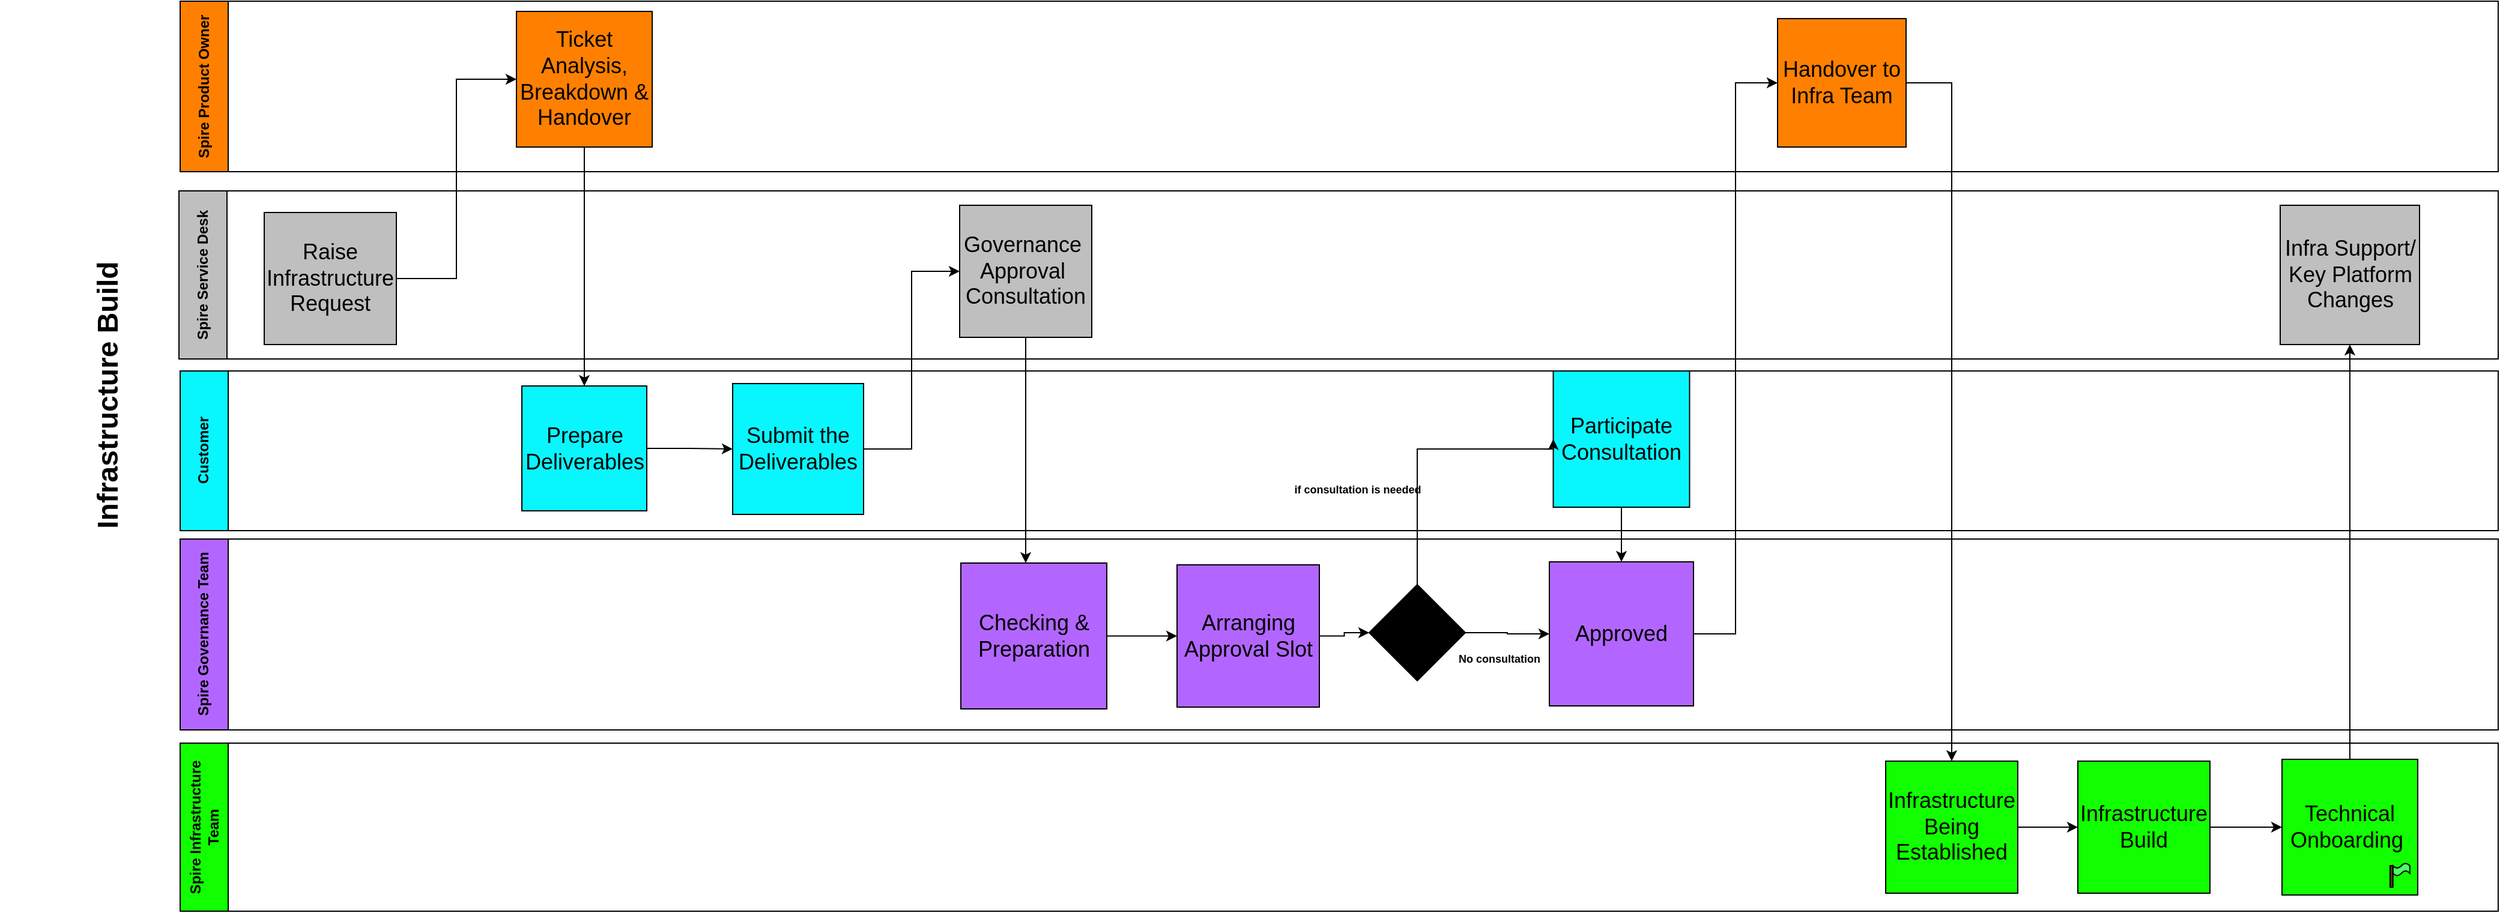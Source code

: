 <mxfile version="24.7.6">
  <diagram name="Page-1" id="jH9X4JJsDZ_ZStQkH7_o">
    <mxGraphModel dx="4080" dy="33" grid="1" gridSize="10" guides="1" tooltips="1" connect="1" arrows="1" fold="1" page="1" pageScale="1" pageWidth="850" pageHeight="1100" math="0" shadow="0">
      <root>
        <mxCell id="0" />
        <mxCell id="1" parent="0" />
        <mxCell id="cWoOzR-e5X7Kn0Fterwq-216" style="edgeStyle=orthogonalEdgeStyle;rounded=0;orthogonalLoop=1;jettySize=auto;html=1;exitX=0.5;exitY=1;exitDx=0;exitDy=0;entryX=0.5;entryY=0;entryDx=0;entryDy=0;" parent="1" edge="1">
          <mxGeometry relative="1" as="geometry">
            <mxPoint x="851" y="739" as="targetPoint" />
          </mxGeometry>
        </mxCell>
        <mxCell id="cWoOzR-e5X7Kn0Fterwq-221" style="edgeStyle=orthogonalEdgeStyle;rounded=0;orthogonalLoop=1;jettySize=auto;html=1;exitX=0.5;exitY=1;exitDx=0;exitDy=0;entryX=0.5;entryY=0;entryDx=0;entryDy=0;" parent="1" edge="1">
          <mxGeometry relative="1" as="geometry">
            <mxPoint x="1146.75" y="837" as="sourcePoint" />
          </mxGeometry>
        </mxCell>
        <mxCell id="cWoOzR-e5X7Kn0Fterwq-222" style="edgeStyle=orthogonalEdgeStyle;rounded=0;orthogonalLoop=1;jettySize=auto;html=1;exitX=1;exitY=0.5;exitDx=0;exitDy=0;entryX=0.5;entryY=1;entryDx=0;entryDy=0;" parent="1" edge="1">
          <mxGeometry relative="1" as="geometry">
            <mxPoint x="1263.5" y="541" as="targetPoint" />
          </mxGeometry>
        </mxCell>
        <mxCell id="cWoOzR-e5X7Kn0Fterwq-224" style="edgeStyle=orthogonalEdgeStyle;rounded=0;orthogonalLoop=1;jettySize=auto;html=1;exitX=1;exitY=0.5;exitDx=0;exitDy=0;entryX=0.5;entryY=0;entryDx=0;entryDy=0;" parent="1" edge="1">
          <mxGeometry relative="1" as="geometry">
            <mxPoint x="1317" y="487.5" as="sourcePoint" />
          </mxGeometry>
        </mxCell>
        <mxCell id="cWoOzR-e5X7Kn0Fterwq-225" style="edgeStyle=orthogonalEdgeStyle;rounded=0;orthogonalLoop=1;jettySize=auto;html=1;entryX=0.5;entryY=1;entryDx=0;entryDy=0;exitX=0.5;exitY=0;exitDx=0;exitDy=0;" parent="1" edge="1">
          <mxGeometry relative="1" as="geometry">
            <mxPoint x="1610.5" y="1045" as="sourcePoint" />
          </mxGeometry>
        </mxCell>
        <mxCell id="cWoOzR-e5X7Kn0Fterwq-226" style="edgeStyle=orthogonalEdgeStyle;rounded=0;orthogonalLoop=1;jettySize=auto;html=1;entryX=0;entryY=0.5;entryDx=0;entryDy=0;" parent="1" edge="1">
          <mxGeometry relative="1" as="geometry">
            <mxPoint x="1950" y="489.5" as="targetPoint" />
          </mxGeometry>
        </mxCell>
        <mxCell id="cWoOzR-e5X7Kn0Fterwq-227" style="edgeStyle=orthogonalEdgeStyle;rounded=0;orthogonalLoop=1;jettySize=auto;html=1;entryX=0;entryY=0.5;entryDx=0;entryDy=0;" parent="1" edge="1">
          <mxGeometry relative="1" as="geometry">
            <mxPoint x="2223.5" y="781.6" as="sourcePoint" />
          </mxGeometry>
        </mxCell>
        <mxCell id="cWoOzR-e5X7Kn0Fterwq-228" style="edgeStyle=orthogonalEdgeStyle;rounded=0;orthogonalLoop=1;jettySize=auto;html=1;entryX=0;entryY=0.5;entryDx=0;entryDy=0;" parent="1" edge="1">
          <mxGeometry relative="1" as="geometry">
            <mxPoint x="3010" y="488.5" as="targetPoint" />
          </mxGeometry>
        </mxCell>
        <mxCell id="cWoOzR-e5X7Kn0Fterwq-229" style="edgeStyle=orthogonalEdgeStyle;rounded=0;orthogonalLoop=1;jettySize=auto;html=1;entryX=0;entryY=0.5;entryDx=0;entryDy=0;" parent="1" edge="1">
          <mxGeometry relative="1" as="geometry">
            <mxPoint x="3113" y="488.5" as="sourcePoint" />
          </mxGeometry>
        </mxCell>
        <mxCell id="cWoOzR-e5X7Kn0Fterwq-230" style="edgeStyle=orthogonalEdgeStyle;rounded=0;orthogonalLoop=1;jettySize=auto;html=1;entryX=0;entryY=0.5;entryDx=0;entryDy=0;exitX=0.5;exitY=1;exitDx=0;exitDy=0;" parent="1" edge="1">
          <mxGeometry relative="1" as="geometry">
            <mxPoint x="2006.5" y="546" as="sourcePoint" />
          </mxGeometry>
        </mxCell>
        <mxCell id="cWoOzR-e5X7Kn0Fterwq-231" style="edgeStyle=orthogonalEdgeStyle;rounded=0;orthogonalLoop=1;jettySize=auto;html=1;entryX=0;entryY=0.5;entryDx=0;entryDy=0;" parent="1" edge="1">
          <mxGeometry relative="1" as="geometry">
            <mxPoint x="2565" y="783" as="targetPoint" />
          </mxGeometry>
        </mxCell>
        <mxCell id="cWoOzR-e5X7Kn0Fterwq-232" style="edgeStyle=orthogonalEdgeStyle;rounded=0;orthogonalLoop=1;jettySize=auto;html=1;exitX=0.5;exitY=1;exitDx=0;exitDy=0;entryX=0.001;entryY=0.571;entryDx=0;entryDy=0;entryPerimeter=0;" parent="1" edge="1">
          <mxGeometry relative="1" as="geometry">
            <mxPoint x="2619.5" y="837.5" as="sourcePoint" />
          </mxGeometry>
        </mxCell>
        <mxCell id="cWoOzR-e5X7Kn0Fterwq-233" style="edgeStyle=orthogonalEdgeStyle;rounded=0;orthogonalLoop=1;jettySize=auto;html=1;exitX=0.5;exitY=0;exitDx=0;exitDy=0;entryX=0;entryY=0.5;entryDx=0;entryDy=0;" parent="1" edge="1">
          <mxGeometry relative="1" as="geometry">
            <mxPoint x="1090" y="780.25" as="targetPoint" />
          </mxGeometry>
        </mxCell>
        <mxCell id="cWoOzR-e5X7Kn0Fterwq-234" style="edgeStyle=orthogonalEdgeStyle;rounded=0;orthogonalLoop=1;jettySize=auto;html=1;entryX=0;entryY=0.5;entryDx=0;entryDy=0;exitX=0.5;exitY=1;exitDx=0;exitDy=0;" parent="1" edge="1">
          <mxGeometry relative="1" as="geometry">
            <mxPoint x="4325.75" y="840" as="sourcePoint" />
          </mxGeometry>
        </mxCell>
        <mxCell id="cWoOzR-e5X7Kn0Fterwq-235" style="edgeStyle=orthogonalEdgeStyle;rounded=0;orthogonalLoop=1;jettySize=auto;html=1;entryX=0;entryY=0.5;entryDx=0;entryDy=0;exitX=0.5;exitY=0;exitDx=0;exitDy=0;" parent="1" edge="1">
          <mxGeometry relative="1" as="geometry">
            <mxPoint x="4270" y="784.25" as="targetPoint" />
          </mxGeometry>
        </mxCell>
        <mxCell id="cWoOzR-e5X7Kn0Fterwq-239" value="Spire Product Owner" style="swimlane;horizontal=0;whiteSpace=wrap;html=1;startSize=40;fillColor=#FF8000;" parent="1" vertex="1">
          <mxGeometry x="-1330" y="1752" width="1930" height="142" as="geometry" />
        </mxCell>
        <mxCell id="cWoOzR-e5X7Kn0Fterwq-240" value="&lt;div&gt;&lt;font style=&quot;font-size: 18px;&quot;&gt;Handover to Infra Team&lt;/font&gt;&lt;/div&gt;" style="whiteSpace=wrap;html=1;aspect=fixed;spacing=1;fillColor=#FF8000;" parent="cWoOzR-e5X7Kn0Fterwq-239" vertex="1">
          <mxGeometry x="1330" y="14.5" width="107" height="107" as="geometry" />
        </mxCell>
        <mxCell id="cWoOzR-e5X7Kn0Fterwq-246" value="&lt;font style=&quot;font-size: 18px;&quot;&gt;Ticket Analysis, Breakdown &amp;amp; Handover&lt;/font&gt;" style="whiteSpace=wrap;html=1;aspect=fixed;fillColor=#FF8000;" parent="cWoOzR-e5X7Kn0Fterwq-239" vertex="1">
          <mxGeometry x="280" y="8.5" width="113" height="113" as="geometry" />
        </mxCell>
        <mxCell id="cWoOzR-e5X7Kn0Fterwq-250" value="Customer" style="swimlane;horizontal=0;whiteSpace=wrap;html=1;startSize=40;fillColor=#08F7FF;" parent="1" vertex="1">
          <mxGeometry x="-1330" y="2060" width="1930" height="133" as="geometry" />
        </mxCell>
        <mxCell id="cWoOzR-e5X7Kn0Fterwq-378" style="edgeStyle=orthogonalEdgeStyle;rounded=0;orthogonalLoop=1;jettySize=auto;html=1;exitX=1;exitY=0.5;exitDx=0;exitDy=0;entryX=0;entryY=0.5;entryDx=0;entryDy=0;" parent="cWoOzR-e5X7Kn0Fterwq-250" source="cWoOzR-e5X7Kn0Fterwq-258" target="cWoOzR-e5X7Kn0Fterwq-267" edge="1">
          <mxGeometry relative="1" as="geometry" />
        </mxCell>
        <mxCell id="cWoOzR-e5X7Kn0Fterwq-258" value="&lt;div&gt;&lt;font style=&quot;font-size: 18px;&quot;&gt;Prepare Deliverables&lt;/font&gt;&lt;/div&gt;" style="whiteSpace=wrap;html=1;aspect=fixed;spacing=1;fillColor=#08F7FF;" parent="cWoOzR-e5X7Kn0Fterwq-250" vertex="1">
          <mxGeometry x="284.5" y="12.5" width="104" height="104" as="geometry" />
        </mxCell>
        <mxCell id="cWoOzR-e5X7Kn0Fterwq-267" value="&lt;div&gt;&lt;font style=&quot;font-size: 18px;&quot;&gt;Submit the Deliverables&lt;/font&gt;&lt;/div&gt;" style="whiteSpace=wrap;html=1;aspect=fixed;spacing=1;fillColor=#08F7FF;" parent="cWoOzR-e5X7Kn0Fterwq-250" vertex="1">
          <mxGeometry x="460" y="10.5" width="109" height="109" as="geometry" />
        </mxCell>
        <mxCell id="cWoOzR-e5X7Kn0Fterwq-256" value="&lt;span style=&quot;font-size: 18px;&quot;&gt;Participate Consultation&lt;/span&gt;" style="whiteSpace=wrap;html=1;aspect=fixed;spacing=1;fillColor=#08F7FF;" parent="cWoOzR-e5X7Kn0Fterwq-250" vertex="1">
          <mxGeometry x="1143.25" width="113.5" height="113.5" as="geometry" />
        </mxCell>
        <mxCell id="ZkWyy-gUaOsJGkW-DKxY-2" value="&lt;font style=&quot;font-size: 9px;&quot;&gt;if consultation is needed&lt;/font&gt;" style="text;strokeColor=none;fillColor=none;html=1;fontSize=24;fontStyle=1;verticalAlign=middle;align=center;" parent="cWoOzR-e5X7Kn0Fterwq-250" vertex="1">
          <mxGeometry x="930" y="73.5" width="100" height="40" as="geometry" />
        </mxCell>
        <mxCell id="cWoOzR-e5X7Kn0Fterwq-269" value="Spire Governance Team" style="swimlane;horizontal=0;whiteSpace=wrap;html=1;startSize=40;fillColor=#B266FF;" parent="1" vertex="1">
          <mxGeometry x="-1330" y="2200" width="1930" height="159" as="geometry" />
        </mxCell>
        <mxCell id="cWoOzR-e5X7Kn0Fterwq-389" style="edgeStyle=orthogonalEdgeStyle;rounded=0;orthogonalLoop=1;jettySize=auto;html=1;exitX=1;exitY=0.5;exitDx=0;exitDy=0;entryX=0;entryY=0.5;entryDx=0;entryDy=0;" parent="cWoOzR-e5X7Kn0Fterwq-269" source="cWoOzR-e5X7Kn0Fterwq-273" target="cWoOzR-e5X7Kn0Fterwq-272" edge="1">
          <mxGeometry relative="1" as="geometry" />
        </mxCell>
        <mxCell id="cWoOzR-e5X7Kn0Fterwq-273" value="&lt;div&gt;&lt;font style=&quot;font-size: 18px;&quot;&gt;Checking &amp;amp; Preparation&lt;/font&gt;&lt;/div&gt;" style="whiteSpace=wrap;html=1;aspect=fixed;spacing=1;fillColor=#B266FF;" parent="cWoOzR-e5X7Kn0Fterwq-269" vertex="1">
          <mxGeometry x="650" y="20" width="121.5" height="121.5" as="geometry" />
        </mxCell>
        <mxCell id="cWoOzR-e5X7Kn0Fterwq-274" value="&lt;div&gt;&lt;font style=&quot;font-size: 18px;&quot;&gt;Approved&lt;/font&gt;&lt;/div&gt;" style="whiteSpace=wrap;html=1;aspect=fixed;spacing=1;align=center;verticalAlign=middle;horizontal=1;labelPosition=center;verticalLabelPosition=middle;fillColor=#B266FF;" parent="cWoOzR-e5X7Kn0Fterwq-269" vertex="1">
          <mxGeometry x="1140" y="19" width="120" height="120" as="geometry" />
        </mxCell>
        <mxCell id="cWoOzR-e5X7Kn0Fterwq-385" style="edgeStyle=orthogonalEdgeStyle;rounded=0;orthogonalLoop=1;jettySize=auto;html=1;exitX=1;exitY=0.5;exitDx=0;exitDy=0;entryX=0;entryY=0.5;entryDx=0;entryDy=0;" parent="cWoOzR-e5X7Kn0Fterwq-269" source="cWoOzR-e5X7Kn0Fterwq-371" target="cWoOzR-e5X7Kn0Fterwq-274" edge="1">
          <mxGeometry relative="1" as="geometry" />
        </mxCell>
        <mxCell id="cWoOzR-e5X7Kn0Fterwq-371" value="" style="rhombus;whiteSpace=wrap;html=1;fillColor=#000000;" parent="cWoOzR-e5X7Kn0Fterwq-269" vertex="1">
          <mxGeometry x="990" y="38" width="80" height="80" as="geometry" />
        </mxCell>
        <mxCell id="cWoOzR-e5X7Kn0Fterwq-390" style="edgeStyle=orthogonalEdgeStyle;rounded=0;orthogonalLoop=1;jettySize=auto;html=1;exitX=1;exitY=0.5;exitDx=0;exitDy=0;entryX=0;entryY=0.5;entryDx=0;entryDy=0;" parent="cWoOzR-e5X7Kn0Fterwq-269" source="cWoOzR-e5X7Kn0Fterwq-272" target="cWoOzR-e5X7Kn0Fterwq-371" edge="1">
          <mxGeometry relative="1" as="geometry" />
        </mxCell>
        <mxCell id="cWoOzR-e5X7Kn0Fterwq-272" value="&lt;div&gt;&lt;font style=&quot;font-size: 18px;&quot;&gt;Arranging Approval Slot&lt;/font&gt;&lt;/div&gt;" style="whiteSpace=wrap;html=1;aspect=fixed;spacing=1;fillColor=#B266FF;" parent="cWoOzR-e5X7Kn0Fterwq-269" vertex="1">
          <mxGeometry x="830" y="21.5" width="118.5" height="118.5" as="geometry" />
        </mxCell>
        <mxCell id="ZkWyy-gUaOsJGkW-DKxY-1" value="&lt;font style=&quot;font-size: 9px;&quot;&gt;No consultation&lt;/font&gt;" style="text;strokeColor=none;fillColor=none;html=1;fontSize=24;fontStyle=1;verticalAlign=middle;align=center;" parent="cWoOzR-e5X7Kn0Fterwq-269" vertex="1">
          <mxGeometry x="1048" y="75" width="100" height="40" as="geometry" />
        </mxCell>
        <mxCell id="cWoOzR-e5X7Kn0Fterwq-309" value="Spire Infrastructure Team" style="swimlane;horizontal=0;whiteSpace=wrap;html=1;startSize=40;fillColor=#11FF00;" parent="1" vertex="1">
          <mxGeometry x="-1330" y="2370" width="1930" height="140" as="geometry" />
        </mxCell>
        <mxCell id="cWoOzR-e5X7Kn0Fterwq-311" style="edgeStyle=orthogonalEdgeStyle;rounded=0;orthogonalLoop=1;jettySize=auto;html=1;entryX=0;entryY=0.5;entryDx=0;entryDy=0;" parent="cWoOzR-e5X7Kn0Fterwq-309" source="cWoOzR-e5X7Kn0Fterwq-312" target="cWoOzR-e5X7Kn0Fterwq-313" edge="1">
          <mxGeometry relative="1" as="geometry" />
        </mxCell>
        <mxCell id="cWoOzR-e5X7Kn0Fterwq-312" value="&lt;div&gt;&lt;font style=&quot;font-size: 18px;&quot;&gt;Infrastructure Build&lt;/font&gt;&lt;/div&gt;" style="whiteSpace=wrap;html=1;aspect=fixed;spacing=1;fillColor=#11FF00;" parent="cWoOzR-e5X7Kn0Fterwq-309" vertex="1">
          <mxGeometry x="1580" y="15" width="110" height="110" as="geometry" />
        </mxCell>
        <mxCell id="cWoOzR-e5X7Kn0Fterwq-313" value="&lt;font style=&quot;font-size: 18px;&quot;&gt;Technical&lt;/font&gt;&lt;div&gt;&lt;font style=&quot;font-size: 18px;&quot;&gt;Onboarding&amp;nbsp;&lt;/font&gt;&lt;/div&gt;" style="whiteSpace=wrap;html=1;aspect=fixed;spacing=1;fillColor=#11FF00;" parent="cWoOzR-e5X7Kn0Fterwq-309" vertex="1">
          <mxGeometry x="1750" y="13.5" width="113" height="113" as="geometry" />
        </mxCell>
        <mxCell id="cWoOzR-e5X7Kn0Fterwq-319" style="edgeStyle=orthogonalEdgeStyle;rounded=0;orthogonalLoop=1;jettySize=auto;html=1;exitX=1;exitY=0.5;exitDx=0;exitDy=0;" parent="cWoOzR-e5X7Kn0Fterwq-309" source="cWoOzR-e5X7Kn0Fterwq-320" target="cWoOzR-e5X7Kn0Fterwq-312" edge="1">
          <mxGeometry relative="1" as="geometry" />
        </mxCell>
        <mxCell id="cWoOzR-e5X7Kn0Fterwq-320" value="&lt;span style=&quot;font-size: 18px;&quot;&gt;Infrastructure Being Established&lt;/span&gt;" style="whiteSpace=wrap;html=1;aspect=fixed;spacing=1;fillColor=#11FF00;" parent="cWoOzR-e5X7Kn0Fterwq-309" vertex="1">
          <mxGeometry x="1420" y="15" width="110" height="110" as="geometry" />
        </mxCell>
        <mxCell id="cWoOzR-e5X7Kn0Fterwq-314" value="" style="group" parent="cWoOzR-e5X7Kn0Fterwq-309" vertex="1" connectable="0">
          <mxGeometry x="1840" y="100" width="16.4" height="20" as="geometry" />
        </mxCell>
        <mxCell id="cWoOzR-e5X7Kn0Fterwq-315" value="" style="shape=tape;whiteSpace=wrap;html=1;fillColor=#4AFF68;" parent="cWoOzR-e5X7Kn0Fterwq-314" vertex="1">
          <mxGeometry x="2.343" width="14.057" height="10.526" as="geometry" />
        </mxCell>
        <mxCell id="cWoOzR-e5X7Kn0Fterwq-316" value="" style="rounded=0;whiteSpace=wrap;html=1;fillColor=#663300;" parent="cWoOzR-e5X7Kn0Fterwq-314" vertex="1">
          <mxGeometry y="2.105" width="2.343" height="17.895" as="geometry" />
        </mxCell>
        <mxCell id="cWoOzR-e5X7Kn0Fterwq-326" value="Spire Service Desk" style="swimlane;horizontal=0;whiteSpace=wrap;html=1;startSize=40;fillColor=#BFBFBF;" parent="1" vertex="1">
          <mxGeometry x="-1331" y="1910" width="1931" height="140" as="geometry" />
        </mxCell>
        <mxCell id="cWoOzR-e5X7Kn0Fterwq-331" value="&lt;font style=&quot;font-size: 18px;&quot;&gt;Governance&amp;nbsp;&lt;/font&gt;&lt;div&gt;&lt;span style=&quot;font-size: 18px; background-color: initial;&quot;&gt;Approval&amp;nbsp;&lt;/span&gt;&lt;div&gt;&lt;font style=&quot;font-size: 18px;&quot;&gt;Consultation&lt;/font&gt;&lt;/div&gt;&lt;/div&gt;" style="whiteSpace=wrap;html=1;aspect=fixed;spacing=1;fillColor=#BFBFBF;" parent="cWoOzR-e5X7Kn0Fterwq-326" vertex="1">
          <mxGeometry x="650" y="12" width="110" height="110" as="geometry" />
        </mxCell>
        <mxCell id="cWoOzR-e5X7Kn0Fterwq-332" value="&lt;font style=&quot;font-size: 18px;&quot;&gt;Infra Support/ Key Platform Changes&lt;/font&gt;" style="whiteSpace=wrap;html=1;aspect=fixed;spacing=1;fillColor=#BFBFBF;" parent="cWoOzR-e5X7Kn0Fterwq-326" vertex="1">
          <mxGeometry x="1749.5" y="12" width="116" height="116" as="geometry" />
        </mxCell>
        <mxCell id="cWoOzR-e5X7Kn0Fterwq-261" value="&lt;font style=&quot;font-size: 18px;&quot;&gt;Raise Infrastructure Request&lt;/font&gt;" style="whiteSpace=wrap;html=1;aspect=fixed;fillColor=#BFBFBF;" parent="cWoOzR-e5X7Kn0Fterwq-326" vertex="1">
          <mxGeometry x="71" y="18" width="110" height="110" as="geometry" />
        </mxCell>
        <mxCell id="cWoOzR-e5X7Kn0Fterwq-340" style="edgeStyle=orthogonalEdgeStyle;rounded=0;orthogonalLoop=1;jettySize=auto;html=1;exitX=0.5;exitY=1;exitDx=0;exitDy=0;" parent="1" source="cWoOzR-e5X7Kn0Fterwq-331" edge="1">
          <mxGeometry relative="1" as="geometry">
            <mxPoint x="-626" y="2220" as="targetPoint" />
          </mxGeometry>
        </mxCell>
        <mxCell id="cWoOzR-e5X7Kn0Fterwq-343" style="edgeStyle=orthogonalEdgeStyle;rounded=0;orthogonalLoop=1;jettySize=auto;html=1;exitX=1;exitY=0.5;exitDx=0;exitDy=0;entryX=0;entryY=0.5;entryDx=0;entryDy=0;" parent="1" source="cWoOzR-e5X7Kn0Fterwq-261" target="cWoOzR-e5X7Kn0Fterwq-246" edge="1">
          <mxGeometry relative="1" as="geometry" />
        </mxCell>
        <mxCell id="cWoOzR-e5X7Kn0Fterwq-344" style="edgeStyle=orthogonalEdgeStyle;rounded=0;orthogonalLoop=1;jettySize=auto;html=1;entryX=0.5;entryY=0;entryDx=0;entryDy=0;exitX=0.5;exitY=1;exitDx=0;exitDy=0;" parent="1" source="cWoOzR-e5X7Kn0Fterwq-246" target="cWoOzR-e5X7Kn0Fterwq-258" edge="1">
          <mxGeometry relative="1" as="geometry" />
        </mxCell>
        <mxCell id="cWoOzR-e5X7Kn0Fterwq-348" style="edgeStyle=orthogonalEdgeStyle;rounded=0;orthogonalLoop=1;jettySize=auto;html=1;exitX=1;exitY=0.5;exitDx=0;exitDy=0;entryX=0.5;entryY=0;entryDx=0;entryDy=0;" parent="1" source="cWoOzR-e5X7Kn0Fterwq-240" target="cWoOzR-e5X7Kn0Fterwq-320" edge="1">
          <mxGeometry relative="1" as="geometry" />
        </mxCell>
        <mxCell id="cWoOzR-e5X7Kn0Fterwq-349" style="edgeStyle=orthogonalEdgeStyle;rounded=0;orthogonalLoop=1;jettySize=auto;html=1;entryX=0.5;entryY=1;entryDx=0;entryDy=0;exitX=0.5;exitY=0;exitDx=0;exitDy=0;" parent="1" source="cWoOzR-e5X7Kn0Fterwq-313" target="cWoOzR-e5X7Kn0Fterwq-332" edge="1">
          <mxGeometry relative="1" as="geometry">
            <mxPoint x="1460" y="2360" as="sourcePoint" />
          </mxGeometry>
        </mxCell>
        <mxCell id="cWoOzR-e5X7Kn0Fterwq-379" style="edgeStyle=orthogonalEdgeStyle;rounded=0;orthogonalLoop=1;jettySize=auto;html=1;exitX=1;exitY=0.5;exitDx=0;exitDy=0;entryX=0;entryY=0.5;entryDx=0;entryDy=0;" parent="1" source="cWoOzR-e5X7Kn0Fterwq-267" target="cWoOzR-e5X7Kn0Fterwq-331" edge="1">
          <mxGeometry relative="1" as="geometry" />
        </mxCell>
        <mxCell id="cWoOzR-e5X7Kn0Fterwq-391" style="edgeStyle=orthogonalEdgeStyle;rounded=0;orthogonalLoop=1;jettySize=auto;html=1;entryX=0;entryY=0.5;entryDx=0;entryDy=0;" parent="1" source="cWoOzR-e5X7Kn0Fterwq-371" target="cWoOzR-e5X7Kn0Fterwq-256" edge="1">
          <mxGeometry relative="1" as="geometry">
            <Array as="points">
              <mxPoint x="-300" y="2125" />
            </Array>
          </mxGeometry>
        </mxCell>
        <mxCell id="cWoOzR-e5X7Kn0Fterwq-393" style="edgeStyle=orthogonalEdgeStyle;rounded=0;orthogonalLoop=1;jettySize=auto;html=1;exitX=0.5;exitY=1;exitDx=0;exitDy=0;entryX=0.5;entryY=0;entryDx=0;entryDy=0;" parent="1" source="cWoOzR-e5X7Kn0Fterwq-256" target="cWoOzR-e5X7Kn0Fterwq-274" edge="1">
          <mxGeometry relative="1" as="geometry" />
        </mxCell>
        <mxCell id="cWoOzR-e5X7Kn0Fterwq-395" style="edgeStyle=orthogonalEdgeStyle;rounded=0;orthogonalLoop=1;jettySize=auto;html=1;exitX=1;exitY=0.5;exitDx=0;exitDy=0;entryX=0;entryY=0.5;entryDx=0;entryDy=0;" parent="1" source="cWoOzR-e5X7Kn0Fterwq-274" target="cWoOzR-e5X7Kn0Fterwq-240" edge="1">
          <mxGeometry relative="1" as="geometry" />
        </mxCell>
        <mxCell id="cWoOzR-e5X7Kn0Fterwq-397" value="&lt;span style=&quot;font-size: 24px;&quot;&gt;&lt;b&gt;Infrastructure Build&lt;/b&gt;&lt;/span&gt;" style="text;html=1;align=center;verticalAlign=middle;whiteSpace=wrap;rounded=0;strokeColor=none;rotation=270;" parent="1" vertex="1">
          <mxGeometry x="-1680" y="1990" width="580" height="180" as="geometry" />
        </mxCell>
      </root>
    </mxGraphModel>
  </diagram>
</mxfile>
